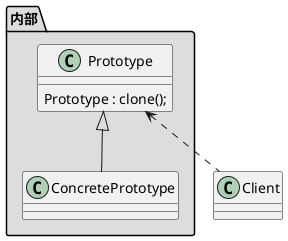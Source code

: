 @startuml

package "内部" #DDDDDD {
    class Prototype {
        Prototype : clone();
    }

    class ConcretePrototype {

    }

    Prototype <|-- ConcretePrototype
}

class Client

Prototype <.. Client

@enduml